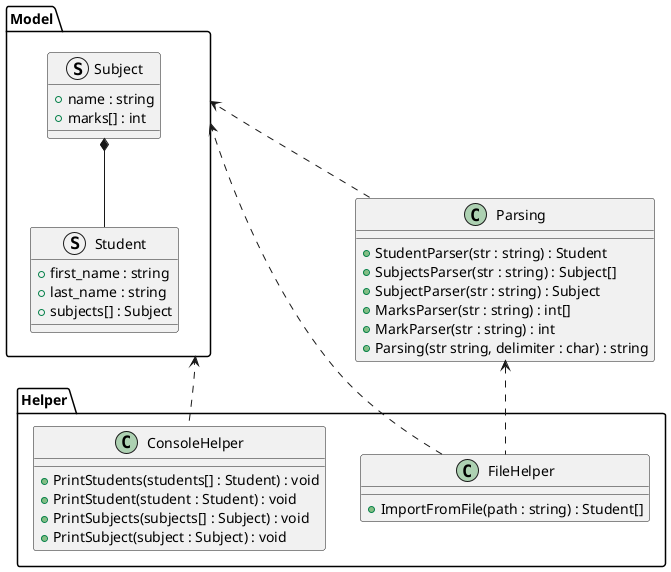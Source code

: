 @startuml
'https://plantuml.com/class-diagram

struct Model.Subject {
    + name : string
    + marks[] : int
}
struct Model.Student {
+ first_name : string
+ last_name : string
+ subjects[] : Subject
}
Model.Subject *-- Student

class Helper.ConsoleHelper {
+ PrintStudents(students[] : Student) : void
+ PrintStudent(student : Student) : void
+ PrintSubjects(subjects[] : Subject) : void
+ PrintSubject(subject : Subject) : void
}
Model <.. Helper.ConsoleHelper

class Helper.FileHelper {
+ ImportFromFile(path : string) : Student[]
}
Model <.. Helper.FileHelper
Parsing <.. Helper.FileHelper

class Parsing {
+ StudentParser(str : string) : Student
+ SubjectsParser(str : string) : Subject[]
+ SubjectParser(str : string) : Subject
+ MarksParser(str : string) : int[]
+ MarkParser(str : string) : int
+ Parsing(str string, delimiter : char) : string
}
Model <.. Parsing

@enduml